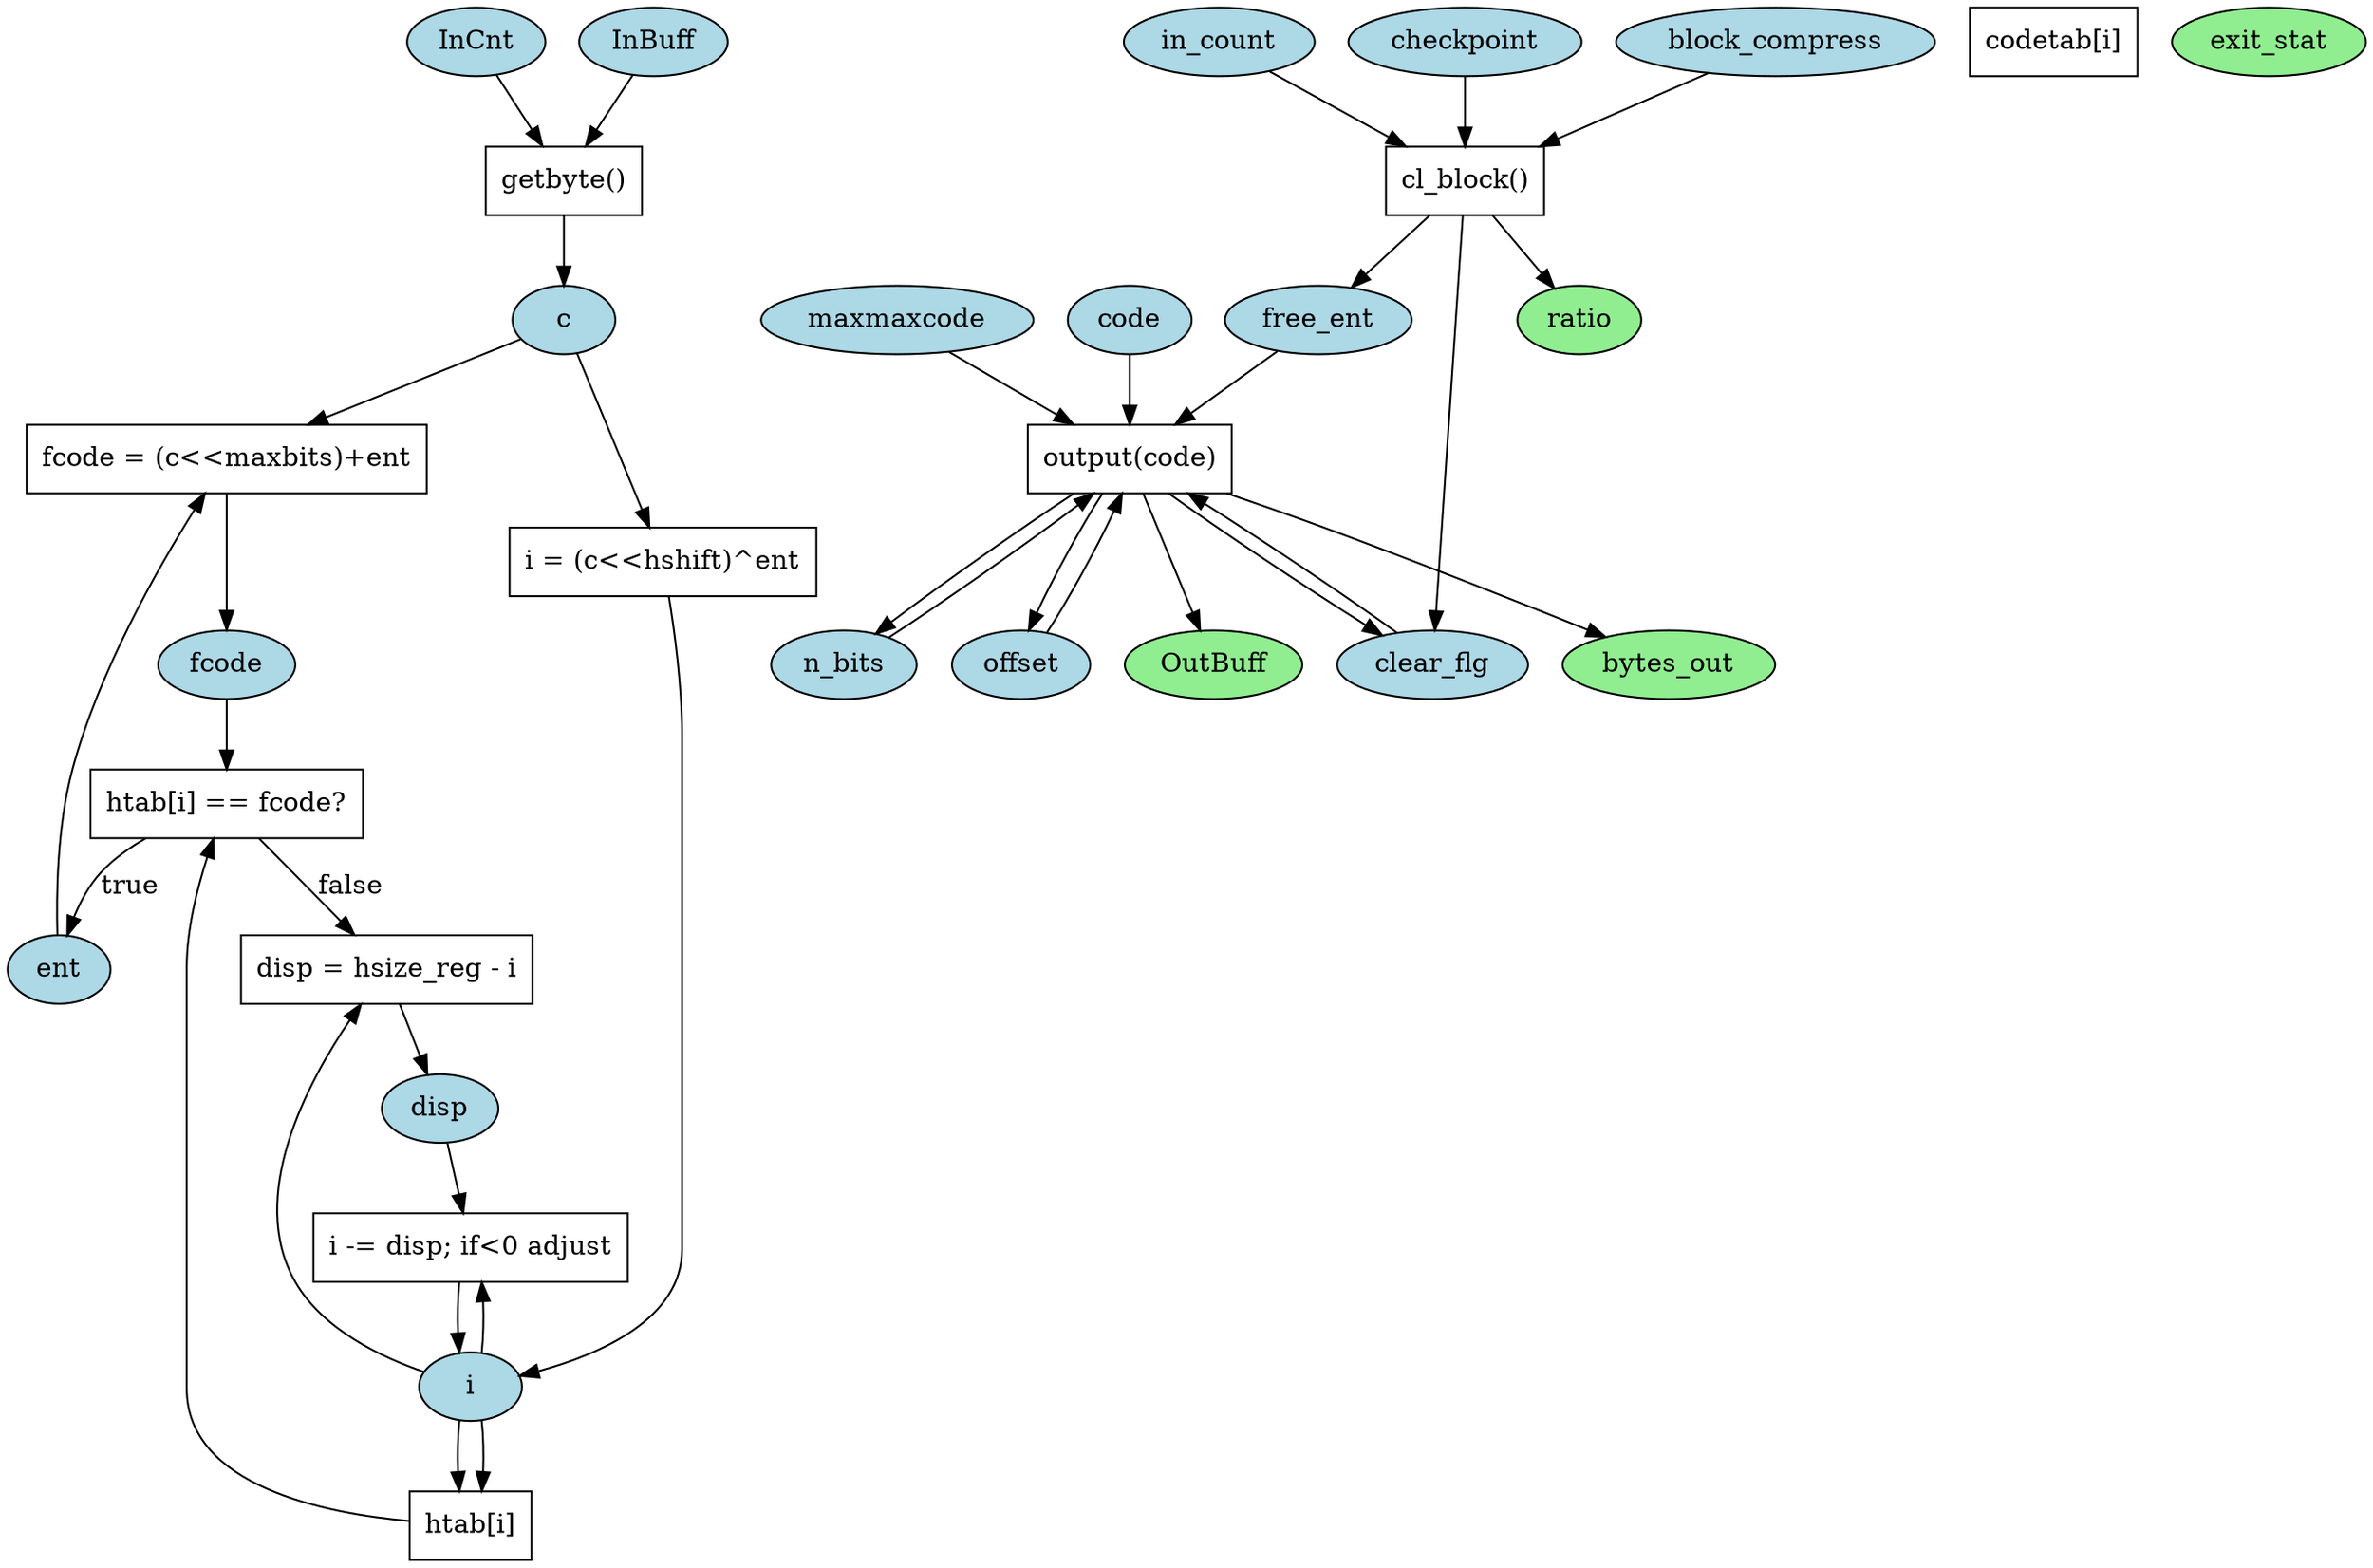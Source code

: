 digraph compress_DFG {
    node [shape=ellipse, style=filled, fillcolor=lightblue];
    InCnt [label="InCnt"];
    InBuff [label="InBuff"];
    ent [label="ent"];
    c [label="c"];
    fcode [label="fcode"];
    i [label="i"];
    disp [label="disp"];
    free_ent [label="free_ent"];
    maxmaxcode [label="maxmaxcode"];
    in_count [label="in_count"];
    checkpoint [label="checkpoint"];
    block_compress [label="block_compress"];
    code [label="code"];
    offset [label="offset"];
    n_bits [label="n_bits"];
    clear_flg [label="clear_flg"];

    node [shape=box, style="", fillcolor=""];
    op_getbyte [label="getbyte()"];
    op_htab [label="htab[i]"];
    op_codetab [label="codetab[i]"];
    op_compute_fcode [label="fcode = (c<<maxbits)+ent"];
    op_compute_i [label="i = (c<<hshift)^ent"];
    op_compare [label="htab[i] == fcode?"];
    op_disp [label="disp = hsize_reg - i"];
    op_adjust_i [label="i -= disp; if<0 adjust"];
    op_output [label="output(code)"];
    op_cl_block [label="cl_block()"];

    node [shape=ellipse, style=filled, fillcolor=lightgreen];
    OutBuff [label="OutBuff"];
    bytes_out [label="bytes_out"];
    exit_stat [label="exit_stat"];

    // Data flow edges
    InCnt -> op_getbyte;
    InBuff -> op_getbyte;
    op_getbyte -> c;
    c -> op_compute_fcode;
    ent -> op_compute_fcode;
    op_compute_fcode -> fcode;
    c -> op_compute_i;
    op_compute_i -> i;
    i -> op_htab;
    op_htab -> op_compare;
    fcode -> op_compare;
    op_compare -> ent [label="true"];
    op_compare -> op_disp [label="false"];
    i -> op_disp;
    op_disp -> disp;
    disp -> op_adjust_i;
    i -> op_adjust_i;
    op_adjust_i -> i;
    i -> op_htab;
    free_ent -> op_output;
    maxmaxcode -> op_output;
    in_count -> op_cl_block;
    checkpoint -> op_cl_block;
    block_compress -> op_cl_block;
    code -> op_output;
    offset -> op_output;
    n_bits -> op_output;
    clear_flg -> op_output;
    op_output -> OutBuff;
    op_output -> bytes_out;
    op_output -> offset;
    op_output -> n_bits;
    op_output -> clear_flg;
    op_cl_block -> free_ent;
    op_cl_block -> clear_flg;
    op_cl_block -> ratio;
}